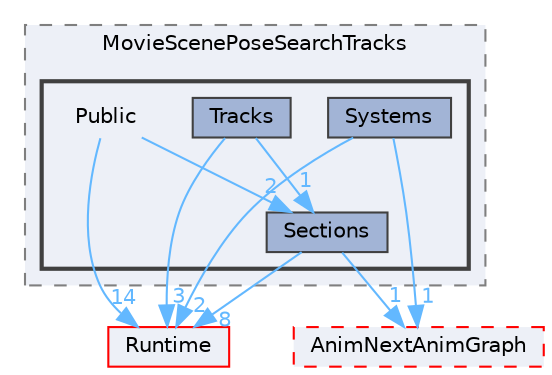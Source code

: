 digraph "Public"
{
 // INTERACTIVE_SVG=YES
 // LATEX_PDF_SIZE
  bgcolor="transparent";
  edge [fontname=Helvetica,fontsize=10,labelfontname=Helvetica,labelfontsize=10];
  node [fontname=Helvetica,fontsize=10,shape=box,height=0.2,width=0.4];
  compound=true
  subgraph clusterdir_c6af932b4a260b04ace785652de8b4d7 {
    graph [ bgcolor="#edf0f7", pencolor="grey50", label="MovieScenePoseSearchTracks", fontname=Helvetica,fontsize=10 style="filled,dashed", URL="dir_c6af932b4a260b04ace785652de8b4d7.html",tooltip=""]
  subgraph clusterdir_95a12c2aaedb61c3a905a428b43fc7e7 {
    graph [ bgcolor="#edf0f7", pencolor="grey25", label="", fontname=Helvetica,fontsize=10 style="filled,bold", URL="dir_95a12c2aaedb61c3a905a428b43fc7e7.html",tooltip=""]
    dir_95a12c2aaedb61c3a905a428b43fc7e7 [shape=plaintext, label="Public"];
  dir_b6f41530d5b6d0535b87fb4f30901249 [label="Sections", fillcolor="#a2b4d6", color="grey25", style="filled", URL="dir_b6f41530d5b6d0535b87fb4f30901249.html",tooltip=""];
  dir_91ecee8eba1601a40dc71721429d66fe [label="Systems", fillcolor="#a2b4d6", color="grey25", style="filled", URL="dir_91ecee8eba1601a40dc71721429d66fe.html",tooltip=""];
  dir_7bfd61a6ef1d1ec36bf85f314dbbeab2 [label="Tracks", fillcolor="#a2b4d6", color="grey25", style="filled", URL="dir_7bfd61a6ef1d1ec36bf85f314dbbeab2.html",tooltip=""];
  }
  }
  dir_7536b172fbd480bfd146a1b1acd6856b [label="Runtime", fillcolor="#edf0f7", color="red", style="filled", URL="dir_7536b172fbd480bfd146a1b1acd6856b.html",tooltip=""];
  dir_810494446f570897aa4f80899db095f4 [label="AnimNextAnimGraph", fillcolor="#edf0f7", color="red", style="filled,dashed", URL="dir_810494446f570897aa4f80899db095f4.html",tooltip=""];
  dir_95a12c2aaedb61c3a905a428b43fc7e7->dir_7536b172fbd480bfd146a1b1acd6856b [headlabel="14", labeldistance=1.5 headhref="dir_000817_000984.html" href="dir_000817_000984.html" color="steelblue1" fontcolor="steelblue1"];
  dir_95a12c2aaedb61c3a905a428b43fc7e7->dir_b6f41530d5b6d0535b87fb4f30901249 [headlabel="2", labeldistance=1.5 headhref="dir_000817_000998.html" href="dir_000817_000998.html" color="steelblue1" fontcolor="steelblue1"];
  dir_b6f41530d5b6d0535b87fb4f30901249->dir_7536b172fbd480bfd146a1b1acd6856b [headlabel="8", labeldistance=1.5 headhref="dir_000998_000984.html" href="dir_000998_000984.html" color="steelblue1" fontcolor="steelblue1"];
  dir_b6f41530d5b6d0535b87fb4f30901249->dir_810494446f570897aa4f80899db095f4 [headlabel="1", labeldistance=1.5 headhref="dir_000998_000044.html" href="dir_000998_000044.html" color="steelblue1" fontcolor="steelblue1"];
  dir_91ecee8eba1601a40dc71721429d66fe->dir_7536b172fbd480bfd146a1b1acd6856b [headlabel="2", labeldistance=1.5 headhref="dir_001162_000984.html" href="dir_001162_000984.html" color="steelblue1" fontcolor="steelblue1"];
  dir_91ecee8eba1601a40dc71721429d66fe->dir_810494446f570897aa4f80899db095f4 [headlabel="1", labeldistance=1.5 headhref="dir_001162_000044.html" href="dir_001162_000044.html" color="steelblue1" fontcolor="steelblue1"];
  dir_7bfd61a6ef1d1ec36bf85f314dbbeab2->dir_7536b172fbd480bfd146a1b1acd6856b [headlabel="3", labeldistance=1.5 headhref="dir_001201_000984.html" href="dir_001201_000984.html" color="steelblue1" fontcolor="steelblue1"];
  dir_7bfd61a6ef1d1ec36bf85f314dbbeab2->dir_b6f41530d5b6d0535b87fb4f30901249 [headlabel="1", labeldistance=1.5 headhref="dir_001201_000998.html" href="dir_001201_000998.html" color="steelblue1" fontcolor="steelblue1"];
}
